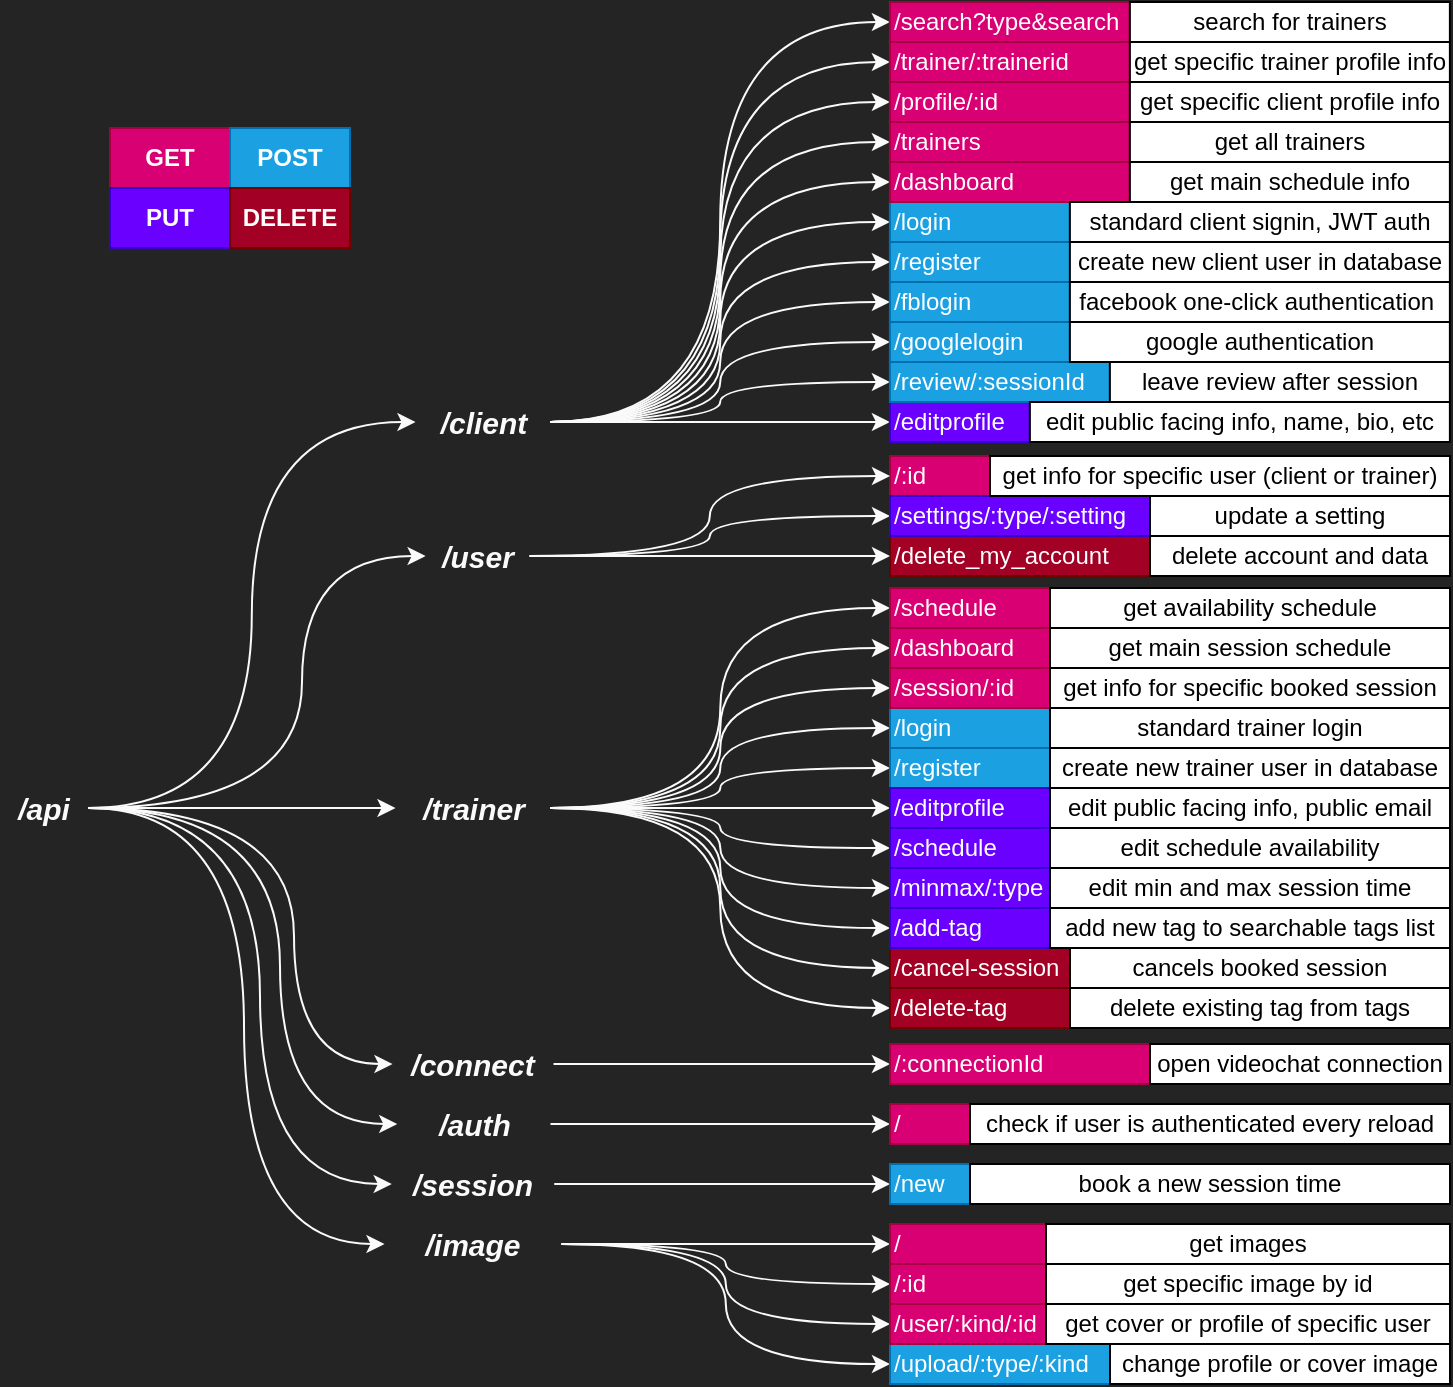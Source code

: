<mxfile version="14.3.1" type="device"><diagram id="_b6mAafHhBRcgUa9FQGY" name="Page-1"><mxGraphModel dx="1006" dy="622" grid="0" gridSize="10" guides="1" tooltips="1" connect="1" arrows="1" fold="1" page="1" pageScale="1" pageWidth="850" pageHeight="1100" background="#242424" math="0" shadow="0"><root><mxCell id="0"/><mxCell id="1" parent="0"/><mxCell id="f4Z9efih5A1VS7nQ4BNY-4" style="edgeStyle=orthogonalEdgeStyle;orthogonalLoop=1;jettySize=auto;html=1;entryX=0;entryY=0.5;entryDx=0;entryDy=0;curved=1;fontStyle=3;strokeColor=#FAFAFA;" parent="1" source="f4Z9efih5A1VS7nQ4BNY-1" target="f4Z9efih5A1VS7nQ4BNY-2" edge="1"><mxGeometry relative="1" as="geometry"/></mxCell><mxCell id="f4Z9efih5A1VS7nQ4BNY-38" style="edgeStyle=orthogonalEdgeStyle;curved=1;orthogonalLoop=1;jettySize=auto;html=1;entryX=0;entryY=0.5;entryDx=0;entryDy=0;fontStyle=3;strokeColor=#FAFAFA;" parent="1" source="f4Z9efih5A1VS7nQ4BNY-1" target="f4Z9efih5A1VS7nQ4BNY-37" edge="1"><mxGeometry relative="1" as="geometry"/></mxCell><mxCell id="f4Z9efih5A1VS7nQ4BNY-75" style="edgeStyle=orthogonalEdgeStyle;curved=1;orthogonalLoop=1;jettySize=auto;html=1;entryX=0;entryY=0.5;entryDx=0;entryDy=0;exitX=1;exitY=0.5;exitDx=0;exitDy=0;fontStyle=3;strokeColor=#FAFAFA;" parent="1" source="f4Z9efih5A1VS7nQ4BNY-1" target="f4Z9efih5A1VS7nQ4BNY-73" edge="1"><mxGeometry relative="1" as="geometry"><Array as="points"><mxPoint x="181" y="475"/><mxPoint x="181" y="603"/></Array></mxGeometry></mxCell><mxCell id="f4Z9efih5A1VS7nQ4BNY-82" style="edgeStyle=orthogonalEdgeStyle;curved=1;orthogonalLoop=1;jettySize=auto;html=1;entryX=0;entryY=0.5;entryDx=0;entryDy=0;exitX=1;exitY=0.5;exitDx=0;exitDy=0;fontStyle=3;strokeColor=#FAFAFA;" parent="1" source="f4Z9efih5A1VS7nQ4BNY-1" target="f4Z9efih5A1VS7nQ4BNY-77" edge="1"><mxGeometry relative="1" as="geometry"><Array as="points"><mxPoint x="164" y="475"/><mxPoint x="164" y="663"/></Array></mxGeometry></mxCell><mxCell id="f4Z9efih5A1VS7nQ4BNY-83" style="edgeStyle=orthogonalEdgeStyle;curved=1;orthogonalLoop=1;jettySize=auto;html=1;entryX=0;entryY=0.5;entryDx=0;entryDy=0;fontStyle=3;strokeColor=#FAFAFA;" parent="1" source="f4Z9efih5A1VS7nQ4BNY-1" target="f4Z9efih5A1VS7nQ4BNY-78" edge="1"><mxGeometry relative="1" as="geometry"><Array as="points"><mxPoint x="174" y="475"/><mxPoint x="174" y="633"/></Array></mxGeometry></mxCell><mxCell id="f4Z9efih5A1VS7nQ4BNY-85" style="edgeStyle=orthogonalEdgeStyle;curved=1;orthogonalLoop=1;jettySize=auto;html=1;entryX=0;entryY=0.5;entryDx=0;entryDy=0;exitX=1;exitY=0.5;exitDx=0;exitDy=0;fontStyle=3;strokeColor=#FAFAFA;" parent="1" source="f4Z9efih5A1VS7nQ4BNY-1" target="f4Z9efih5A1VS7nQ4BNY-84" edge="1"><mxGeometry relative="1" as="geometry"><Array as="points"><mxPoint x="156" y="475"/><mxPoint x="156" y="693"/></Array></mxGeometry></mxCell><mxCell id="f4Z9efih5A1VS7nQ4BNY-92" style="edgeStyle=orthogonalEdgeStyle;curved=1;orthogonalLoop=1;jettySize=auto;html=1;entryX=0;entryY=0.5;entryDx=0;entryDy=0;exitX=1;exitY=0.5;exitDx=0;exitDy=0;fontStyle=3;strokeColor=#FAFAFA;" parent="1" source="f4Z9efih5A1VS7nQ4BNY-1" target="f4Z9efih5A1VS7nQ4BNY-90" edge="1"><mxGeometry relative="1" as="geometry"><Array as="points"><mxPoint x="185" y="475"/><mxPoint x="185" y="349"/></Array></mxGeometry></mxCell><mxCell id="f4Z9efih5A1VS7nQ4BNY-1" value="/api" style="text;html=1;strokeColor=none;fillColor=none;align=center;verticalAlign=middle;whiteSpace=wrap;rounded=0;fontStyle=3;fontSize=15;fontColor=#FAFAFA;" parent="1" vertex="1"><mxGeometry x="34" y="465" width="44" height="20" as="geometry"/></mxCell><mxCell id="f4Z9efih5A1VS7nQ4BNY-7" style="edgeStyle=orthogonalEdgeStyle;curved=1;orthogonalLoop=1;jettySize=auto;html=1;entryX=0;entryY=0.5;entryDx=0;entryDy=0;strokeColor=#FAFAFA;" parent="1" source="f4Z9efih5A1VS7nQ4BNY-2" target="f4Z9efih5A1VS7nQ4BNY-6" edge="1"><mxGeometry relative="1" as="geometry"/></mxCell><mxCell id="f4Z9efih5A1VS7nQ4BNY-14" style="edgeStyle=orthogonalEdgeStyle;curved=1;orthogonalLoop=1;jettySize=auto;html=1;entryX=0;entryY=0.5;entryDx=0;entryDy=0;strokeColor=#FAFAFA;" parent="1" source="f4Z9efih5A1VS7nQ4BNY-2" target="f4Z9efih5A1VS7nQ4BNY-8" edge="1"><mxGeometry relative="1" as="geometry"/></mxCell><mxCell id="f4Z9efih5A1VS7nQ4BNY-17" style="edgeStyle=orthogonalEdgeStyle;curved=1;orthogonalLoop=1;jettySize=auto;html=1;entryX=0;entryY=0.5;entryDx=0;entryDy=0;strokeColor=#FAFAFA;" parent="1" source="f4Z9efih5A1VS7nQ4BNY-2" target="f4Z9efih5A1VS7nQ4BNY-9" edge="1"><mxGeometry relative="1" as="geometry"/></mxCell><mxCell id="f4Z9efih5A1VS7nQ4BNY-18" style="edgeStyle=orthogonalEdgeStyle;curved=1;orthogonalLoop=1;jettySize=auto;html=1;entryX=0;entryY=0.5;entryDx=0;entryDy=0;strokeColor=#FAFAFA;" parent="1" source="f4Z9efih5A1VS7nQ4BNY-2" target="f4Z9efih5A1VS7nQ4BNY-10" edge="1"><mxGeometry relative="1" as="geometry"/></mxCell><mxCell id="f4Z9efih5A1VS7nQ4BNY-19" style="edgeStyle=orthogonalEdgeStyle;curved=1;orthogonalLoop=1;jettySize=auto;html=1;entryX=0;entryY=0.5;entryDx=0;entryDy=0;strokeColor=#FAFAFA;" parent="1" source="f4Z9efih5A1VS7nQ4BNY-2" target="f4Z9efih5A1VS7nQ4BNY-12" edge="1"><mxGeometry relative="1" as="geometry"/></mxCell><mxCell id="f4Z9efih5A1VS7nQ4BNY-21" style="edgeStyle=orthogonalEdgeStyle;curved=1;orthogonalLoop=1;jettySize=auto;html=1;entryX=0;entryY=0.5;entryDx=0;entryDy=0;strokeColor=#FAFAFA;" parent="1" source="f4Z9efih5A1VS7nQ4BNY-2" target="f4Z9efih5A1VS7nQ4BNY-20" edge="1"><mxGeometry relative="1" as="geometry"/></mxCell><mxCell id="f4Z9efih5A1VS7nQ4BNY-29" style="edgeStyle=orthogonalEdgeStyle;curved=1;orthogonalLoop=1;jettySize=auto;html=1;entryX=0;entryY=0.5;entryDx=0;entryDy=0;strokeColor=#FAFAFA;" parent="1" source="f4Z9efih5A1VS7nQ4BNY-2" target="f4Z9efih5A1VS7nQ4BNY-22" edge="1"><mxGeometry relative="1" as="geometry"/></mxCell><mxCell id="f4Z9efih5A1VS7nQ4BNY-30" style="edgeStyle=orthogonalEdgeStyle;curved=1;orthogonalLoop=1;jettySize=auto;html=1;entryX=0;entryY=0.5;entryDx=0;entryDy=0;strokeColor=#FAFAFA;" parent="1" source="f4Z9efih5A1VS7nQ4BNY-2" target="f4Z9efih5A1VS7nQ4BNY-23" edge="1"><mxGeometry relative="1" as="geometry"/></mxCell><mxCell id="f4Z9efih5A1VS7nQ4BNY-31" style="edgeStyle=orthogonalEdgeStyle;curved=1;orthogonalLoop=1;jettySize=auto;html=1;entryX=0;entryY=0.5;entryDx=0;entryDy=0;strokeColor=#FAFAFA;" parent="1" source="f4Z9efih5A1VS7nQ4BNY-2" target="f4Z9efih5A1VS7nQ4BNY-24" edge="1"><mxGeometry relative="1" as="geometry"/></mxCell><mxCell id="f4Z9efih5A1VS7nQ4BNY-33" style="edgeStyle=orthogonalEdgeStyle;curved=1;orthogonalLoop=1;jettySize=auto;html=1;entryX=0;entryY=0.5;entryDx=0;entryDy=0;strokeColor=#FAFAFA;" parent="1" source="f4Z9efih5A1VS7nQ4BNY-2" target="f4Z9efih5A1VS7nQ4BNY-26" edge="1"><mxGeometry relative="1" as="geometry"/></mxCell><mxCell id="f4Z9efih5A1VS7nQ4BNY-34" style="edgeStyle=orthogonalEdgeStyle;curved=1;orthogonalLoop=1;jettySize=auto;html=1;entryX=0;entryY=0.5;entryDx=0;entryDy=0;strokeColor=#FAFAFA;" parent="1" source="f4Z9efih5A1VS7nQ4BNY-2" target="f4Z9efih5A1VS7nQ4BNY-27" edge="1"><mxGeometry relative="1" as="geometry"/></mxCell><mxCell id="f4Z9efih5A1VS7nQ4BNY-2" value="/client" style="text;html=1;strokeColor=none;fillColor=none;align=center;verticalAlign=middle;whiteSpace=wrap;rounded=0;fontStyle=3;fontSize=15;fontColor=#FAFAFA;" parent="1" vertex="1"><mxGeometry x="241.75" y="272" width="67.5" height="20" as="geometry"/></mxCell><mxCell id="f4Z9efih5A1VS7nQ4BNY-6" value="/login" style="text;html=1;strokeColor=#006EAF;fillColor=#1ba1e2;align=left;verticalAlign=middle;whiteSpace=wrap;rounded=0;fontColor=#ffffff;" parent="1" vertex="1"><mxGeometry x="478.94" y="172" width="90" height="20" as="geometry"/></mxCell><mxCell id="f4Z9efih5A1VS7nQ4BNY-8" value="/register" style="text;html=1;strokeColor=#006EAF;fillColor=#1ba1e2;align=left;verticalAlign=middle;whiteSpace=wrap;rounded=0;fontColor=#ffffff;" parent="1" vertex="1"><mxGeometry x="478.94" y="192" width="100" height="20" as="geometry"/></mxCell><mxCell id="f4Z9efih5A1VS7nQ4BNY-9" value="/fblogin" style="text;html=1;strokeColor=#006EAF;fillColor=#1ba1e2;align=left;verticalAlign=middle;whiteSpace=wrap;rounded=0;fontColor=#ffffff;" parent="1" vertex="1"><mxGeometry x="478.94" y="212" width="90" height="20" as="geometry"/></mxCell><mxCell id="f4Z9efih5A1VS7nQ4BNY-10" value="/googlelogin" style="text;html=1;strokeColor=#006EAF;fillColor=#1ba1e2;align=left;verticalAlign=middle;whiteSpace=wrap;rounded=0;fontColor=#ffffff;" parent="1" vertex="1"><mxGeometry x="478.94" y="232" width="90" height="20" as="geometry"/></mxCell><mxCell id="f4Z9efih5A1VS7nQ4BNY-12" value="/trainers" style="text;html=1;strokeColor=#A50040;fillColor=#d80073;align=left;verticalAlign=middle;whiteSpace=wrap;rounded=0;fontColor=#ffffff;" parent="1" vertex="1"><mxGeometry x="478.94" y="132" width="120" height="20" as="geometry"/></mxCell><mxCell id="f4Z9efih5A1VS7nQ4BNY-20" value="/trainer/:trainerid" style="text;html=1;strokeColor=#A50040;fillColor=#d80073;align=left;verticalAlign=middle;whiteSpace=wrap;rounded=0;fontColor=#ffffff;" parent="1" vertex="1"><mxGeometry x="478.94" y="92" width="120" height="20" as="geometry"/></mxCell><mxCell id="f4Z9efih5A1VS7nQ4BNY-22" value="/profile/:id" style="text;html=1;strokeColor=#A50040;fillColor=#d80073;align=left;verticalAlign=middle;whiteSpace=wrap;rounded=0;fontColor=#ffffff;" parent="1" vertex="1"><mxGeometry x="478.94" y="112" width="120" height="20" as="geometry"/></mxCell><mxCell id="f4Z9efih5A1VS7nQ4BNY-23" value="/editprofile" style="text;html=1;strokeColor=#3700CC;fillColor=#6a00ff;align=left;verticalAlign=middle;whiteSpace=wrap;rounded=0;fontColor=#ffffff;" parent="1" vertex="1"><mxGeometry x="478.94" y="272" width="70" height="20" as="geometry"/></mxCell><mxCell id="f4Z9efih5A1VS7nQ4BNY-24" value="/dashboard" style="text;html=1;strokeColor=#A50040;fillColor=#d80073;align=left;verticalAlign=middle;whiteSpace=wrap;rounded=0;fontColor=#ffffff;" parent="1" vertex="1"><mxGeometry x="478.94" y="152" width="120" height="20" as="geometry"/></mxCell><mxCell id="f4Z9efih5A1VS7nQ4BNY-26" value="/search?type&amp;amp;search" style="text;html=1;strokeColor=#A50040;fillColor=#d80073;align=left;verticalAlign=middle;whiteSpace=wrap;rounded=0;fontColor=#ffffff;" parent="1" vertex="1"><mxGeometry x="478.94" y="72" width="120" height="20" as="geometry"/></mxCell><mxCell id="f4Z9efih5A1VS7nQ4BNY-27" value="/review/:sessionId" style="text;html=1;strokeColor=#006EAF;fillColor=#1ba1e2;align=left;verticalAlign=middle;whiteSpace=wrap;rounded=0;fontColor=#ffffff;" parent="1" vertex="1"><mxGeometry x="478.94" y="252" width="110" height="20" as="geometry"/></mxCell><mxCell id="f4Z9efih5A1VS7nQ4BNY-53" style="edgeStyle=orthogonalEdgeStyle;curved=1;orthogonalLoop=1;jettySize=auto;html=1;entryX=0;entryY=0.5;entryDx=0;entryDy=0;strokeColor=#FAFAFA;" parent="1" source="f4Z9efih5A1VS7nQ4BNY-37" target="f4Z9efih5A1VS7nQ4BNY-40" edge="1"><mxGeometry relative="1" as="geometry"/></mxCell><mxCell id="f4Z9efih5A1VS7nQ4BNY-59" style="edgeStyle=orthogonalEdgeStyle;curved=1;orthogonalLoop=1;jettySize=auto;html=1;entryX=0;entryY=0.5;entryDx=0;entryDy=0;strokeColor=#FAFAFA;" parent="1" source="f4Z9efih5A1VS7nQ4BNY-37" target="f4Z9efih5A1VS7nQ4BNY-39" edge="1"><mxGeometry relative="1" as="geometry"/></mxCell><mxCell id="f4Z9efih5A1VS7nQ4BNY-60" style="edgeStyle=orthogonalEdgeStyle;curved=1;orthogonalLoop=1;jettySize=auto;html=1;entryX=0;entryY=0.5;entryDx=0;entryDy=0;strokeColor=#FAFAFA;" parent="1" source="f4Z9efih5A1VS7nQ4BNY-37" target="f4Z9efih5A1VS7nQ4BNY-46" edge="1"><mxGeometry relative="1" as="geometry"/></mxCell><mxCell id="f4Z9efih5A1VS7nQ4BNY-61" style="edgeStyle=orthogonalEdgeStyle;curved=1;orthogonalLoop=1;jettySize=auto;html=1;entryX=0;entryY=0.5;entryDx=0;entryDy=0;strokeColor=#FAFAFA;" parent="1" source="f4Z9efih5A1VS7nQ4BNY-37" target="f4Z9efih5A1VS7nQ4BNY-49" edge="1"><mxGeometry relative="1" as="geometry"/></mxCell><mxCell id="f4Z9efih5A1VS7nQ4BNY-62" style="edgeStyle=orthogonalEdgeStyle;curved=1;orthogonalLoop=1;jettySize=auto;html=1;entryX=0;entryY=0.5;entryDx=0;entryDy=0;strokeColor=#FAFAFA;" parent="1" source="f4Z9efih5A1VS7nQ4BNY-37" target="f4Z9efih5A1VS7nQ4BNY-50" edge="1"><mxGeometry relative="1" as="geometry"/></mxCell><mxCell id="f4Z9efih5A1VS7nQ4BNY-64" style="edgeStyle=orthogonalEdgeStyle;curved=1;orthogonalLoop=1;jettySize=auto;html=1;entryX=0;entryY=0.5;entryDx=0;entryDy=0;strokeColor=#FAFAFA;" parent="1" source="f4Z9efih5A1VS7nQ4BNY-37" target="f4Z9efih5A1VS7nQ4BNY-55" edge="1"><mxGeometry relative="1" as="geometry"/></mxCell><mxCell id="f4Z9efih5A1VS7nQ4BNY-66" style="edgeStyle=orthogonalEdgeStyle;curved=1;orthogonalLoop=1;jettySize=auto;html=1;entryX=0;entryY=0.5;entryDx=0;entryDy=0;strokeColor=#FAFAFA;" parent="1" source="f4Z9efih5A1VS7nQ4BNY-37" target="f4Z9efih5A1VS7nQ4BNY-57" edge="1"><mxGeometry relative="1" as="geometry"/></mxCell><mxCell id="f4Z9efih5A1VS7nQ4BNY-67" style="edgeStyle=orthogonalEdgeStyle;curved=1;orthogonalLoop=1;jettySize=auto;html=1;entryX=0;entryY=0.5;entryDx=0;entryDy=0;strokeColor=#FAFAFA;" parent="1" source="f4Z9efih5A1VS7nQ4BNY-37" target="f4Z9efih5A1VS7nQ4BNY-58" edge="1"><mxGeometry relative="1" as="geometry"/></mxCell><mxCell id="f4Z9efih5A1VS7nQ4BNY-68" style="edgeStyle=orthogonalEdgeStyle;curved=1;orthogonalLoop=1;jettySize=auto;html=1;entryX=0;entryY=0.5;entryDx=0;entryDy=0;strokeColor=#FAFAFA;" parent="1" source="f4Z9efih5A1VS7nQ4BNY-37" target="f4Z9efih5A1VS7nQ4BNY-44" edge="1"><mxGeometry relative="1" as="geometry"/></mxCell><mxCell id="f4Z9efih5A1VS7nQ4BNY-69" style="edgeStyle=orthogonalEdgeStyle;curved=1;orthogonalLoop=1;jettySize=auto;html=1;entryX=0;entryY=0.5;entryDx=0;entryDy=0;strokeColor=#FAFAFA;" parent="1" source="f4Z9efih5A1VS7nQ4BNY-37" target="f4Z9efih5A1VS7nQ4BNY-47" edge="1"><mxGeometry relative="1" as="geometry"/></mxCell><mxCell id="f4Z9efih5A1VS7nQ4BNY-70" style="edgeStyle=orthogonalEdgeStyle;curved=1;orthogonalLoop=1;jettySize=auto;html=1;entryX=0;entryY=0.5;entryDx=0;entryDy=0;strokeColor=#FAFAFA;" parent="1" source="f4Z9efih5A1VS7nQ4BNY-37" target="f4Z9efih5A1VS7nQ4BNY-43" edge="1"><mxGeometry relative="1" as="geometry"/></mxCell><mxCell id="f4Z9efih5A1VS7nQ4BNY-37" value="/trainer" style="text;html=1;strokeColor=none;fillColor=none;align=center;verticalAlign=middle;whiteSpace=wrap;rounded=0;fontStyle=3;fontSize=15;fontColor=#FAFAFA;" parent="1" vertex="1"><mxGeometry x="231.75" y="465" width="77.5" height="20" as="geometry"/></mxCell><mxCell id="f4Z9efih5A1VS7nQ4BNY-39" value="/login" style="text;html=1;strokeColor=#006EAF;fillColor=#1ba1e2;align=left;verticalAlign=middle;whiteSpace=wrap;rounded=0;fontColor=#ffffff;" parent="1" vertex="1"><mxGeometry x="479" y="425" width="80" height="20" as="geometry"/></mxCell><mxCell id="f4Z9efih5A1VS7nQ4BNY-40" value="/register" style="text;html=1;strokeColor=#006EAF;fillColor=#1ba1e2;align=left;verticalAlign=middle;whiteSpace=wrap;rounded=0;fontColor=#ffffff;" parent="1" vertex="1"><mxGeometry x="479" y="445" width="80" height="20" as="geometry"/></mxCell><mxCell id="f4Z9efih5A1VS7nQ4BNY-43" value="/session/:id" style="text;html=1;strokeColor=#A50040;fillColor=#d80073;align=left;verticalAlign=middle;whiteSpace=wrap;rounded=0;fontColor=#ffffff;" parent="1" vertex="1"><mxGeometry x="479" y="405" width="80" height="20" as="geometry"/></mxCell><mxCell id="f4Z9efih5A1VS7nQ4BNY-44" value="/schedule" style="text;html=1;strokeColor=#A50040;fillColor=#d80073;align=left;verticalAlign=middle;whiteSpace=wrap;rounded=0;fontColor=#ffffff;" parent="1" vertex="1"><mxGeometry x="479" y="365" width="80" height="20" as="geometry"/></mxCell><mxCell id="f4Z9efih5A1VS7nQ4BNY-46" value="/editprofile" style="text;html=1;strokeColor=#3700CC;fillColor=#6a00ff;align=left;verticalAlign=middle;whiteSpace=wrap;rounded=0;fontColor=#ffffff;" parent="1" vertex="1"><mxGeometry x="479" y="465" width="80" height="20" as="geometry"/></mxCell><mxCell id="f4Z9efih5A1VS7nQ4BNY-47" value="/dashboard" style="text;html=1;strokeColor=#A50040;fillColor=#d80073;align=left;verticalAlign=middle;whiteSpace=wrap;rounded=0;fontColor=#ffffff;" parent="1" vertex="1"><mxGeometry x="479" y="385" width="80" height="20" as="geometry"/></mxCell><mxCell id="f4Z9efih5A1VS7nQ4BNY-49" value="/schedule" style="text;html=1;strokeColor=#3700CC;fillColor=#6a00ff;align=left;verticalAlign=middle;whiteSpace=wrap;rounded=0;fontColor=#ffffff;" parent="1" vertex="1"><mxGeometry x="479" y="485" width="80" height="20" as="geometry"/></mxCell><mxCell id="f4Z9efih5A1VS7nQ4BNY-50" value="/minmax/:type" style="text;html=1;strokeColor=#3700CC;fillColor=#6a00ff;align=left;verticalAlign=middle;whiteSpace=wrap;rounded=0;fontColor=#ffffff;" parent="1" vertex="1"><mxGeometry x="479" y="505" width="80" height="20" as="geometry"/></mxCell><mxCell id="f4Z9efih5A1VS7nQ4BNY-51" value="/delete_my_account" style="text;html=1;align=left;verticalAlign=middle;whiteSpace=wrap;rounded=0;strokeColor=#6F0000;fillColor=#a20025;fontColor=#ffffff;" parent="1" vertex="1"><mxGeometry x="479" y="339" width="130" height="20" as="geometry"/></mxCell><mxCell id="f4Z9efih5A1VS7nQ4BNY-55" value="/cancel-session" style="text;html=1;align=left;verticalAlign=middle;whiteSpace=wrap;rounded=0;strokeColor=#6F0000;fillColor=#a20025;fontColor=#ffffff;" parent="1" vertex="1"><mxGeometry x="479" y="545" width="90" height="20" as="geometry"/></mxCell><mxCell id="f4Z9efih5A1VS7nQ4BNY-57" value="/add-tag" style="text;html=1;strokeColor=#3700CC;fillColor=#6a00ff;align=left;verticalAlign=middle;whiteSpace=wrap;rounded=0;fontColor=#ffffff;" parent="1" vertex="1"><mxGeometry x="479" y="525" width="80" height="20" as="geometry"/></mxCell><mxCell id="f4Z9efih5A1VS7nQ4BNY-58" value="/delete-tag" style="text;html=1;align=left;verticalAlign=middle;whiteSpace=wrap;rounded=0;strokeColor=#6F0000;fillColor=#a20025;fontColor=#ffffff;" parent="1" vertex="1"><mxGeometry x="479" y="565" width="90" height="20" as="geometry"/></mxCell><mxCell id="f4Z9efih5A1VS7nQ4BNY-76" style="edgeStyle=orthogonalEdgeStyle;curved=1;orthogonalLoop=1;jettySize=auto;html=1;entryX=0;entryY=0.5;entryDx=0;entryDy=0;strokeColor=#FAFAFA;" parent="1" source="f4Z9efih5A1VS7nQ4BNY-73" target="f4Z9efih5A1VS7nQ4BNY-74" edge="1"><mxGeometry relative="1" as="geometry"/></mxCell><mxCell id="f4Z9efih5A1VS7nQ4BNY-73" value="/connect" style="text;html=1;strokeColor=none;fillColor=none;align=center;verticalAlign=middle;whiteSpace=wrap;rounded=0;fontStyle=3;fontSize=15;fontColor=#FAFAFA;" parent="1" vertex="1"><mxGeometry x="230.25" y="593" width="80.5" height="20" as="geometry"/></mxCell><mxCell id="f4Z9efih5A1VS7nQ4BNY-74" value="/:connectionId" style="text;html=1;strokeColor=#A50040;fillColor=#d80073;align=left;verticalAlign=middle;whiteSpace=wrap;rounded=0;fontColor=#ffffff;" parent="1" vertex="1"><mxGeometry x="479" y="593" width="130" height="20" as="geometry"/></mxCell><mxCell id="f4Z9efih5A1VS7nQ4BNY-96" style="edgeStyle=orthogonalEdgeStyle;curved=1;orthogonalLoop=1;jettySize=auto;html=1;entryX=0;entryY=0.5;entryDx=0;entryDy=0;strokeColor=#FAFAFA;" parent="1" source="f4Z9efih5A1VS7nQ4BNY-77" target="f4Z9efih5A1VS7nQ4BNY-95" edge="1"><mxGeometry relative="1" as="geometry"/></mxCell><mxCell id="f4Z9efih5A1VS7nQ4BNY-77" value="/session" style="text;html=1;strokeColor=none;fillColor=none;align=center;verticalAlign=middle;whiteSpace=wrap;rounded=0;fontStyle=3;fontSize=15;fontColor=#FAFAFA;" parent="1" vertex="1"><mxGeometry x="229.87" y="653" width="81.25" height="20" as="geometry"/></mxCell><mxCell id="f4Z9efih5A1VS7nQ4BNY-88" style="edgeStyle=orthogonalEdgeStyle;curved=1;orthogonalLoop=1;jettySize=auto;html=1;strokeColor=#FAFAFA;" parent="1" source="f4Z9efih5A1VS7nQ4BNY-78" target="f4Z9efih5A1VS7nQ4BNY-87" edge="1"><mxGeometry relative="1" as="geometry"/></mxCell><mxCell id="f4Z9efih5A1VS7nQ4BNY-78" value="/auth" style="text;html=1;strokeColor=none;fillColor=none;align=center;verticalAlign=middle;whiteSpace=wrap;rounded=0;fontStyle=3;fontSize=15;fontColor=#FAFAFA;" parent="1" vertex="1"><mxGeometry x="232.62" y="623" width="76.63" height="20" as="geometry"/></mxCell><mxCell id="f4Z9efih5A1VS7nQ4BNY-101" style="edgeStyle=orthogonalEdgeStyle;curved=1;orthogonalLoop=1;jettySize=auto;html=1;entryX=0;entryY=0.5;entryDx=0;entryDy=0;strokeColor=#FAFAFA;" parent="1" source="f4Z9efih5A1VS7nQ4BNY-84" target="f4Z9efih5A1VS7nQ4BNY-97" edge="1"><mxGeometry relative="1" as="geometry"/></mxCell><mxCell id="f4Z9efih5A1VS7nQ4BNY-102" style="edgeStyle=orthogonalEdgeStyle;curved=1;orthogonalLoop=1;jettySize=auto;html=1;entryX=0;entryY=0.5;entryDx=0;entryDy=0;strokeColor=#FAFAFA;" parent="1" source="f4Z9efih5A1VS7nQ4BNY-84" target="f4Z9efih5A1VS7nQ4BNY-98" edge="1"><mxGeometry relative="1" as="geometry"/></mxCell><mxCell id="f4Z9efih5A1VS7nQ4BNY-103" style="edgeStyle=orthogonalEdgeStyle;curved=1;orthogonalLoop=1;jettySize=auto;html=1;entryX=0;entryY=0.5;entryDx=0;entryDy=0;strokeColor=#FAFAFA;" parent="1" source="f4Z9efih5A1VS7nQ4BNY-84" target="f4Z9efih5A1VS7nQ4BNY-99" edge="1"><mxGeometry relative="1" as="geometry"/></mxCell><mxCell id="f4Z9efih5A1VS7nQ4BNY-104" style="edgeStyle=orthogonalEdgeStyle;curved=1;orthogonalLoop=1;jettySize=auto;html=1;entryX=0;entryY=0.5;entryDx=0;entryDy=0;strokeColor=#FAFAFA;" parent="1" source="f4Z9efih5A1VS7nQ4BNY-84" target="f4Z9efih5A1VS7nQ4BNY-100" edge="1"><mxGeometry relative="1" as="geometry"/></mxCell><mxCell id="f4Z9efih5A1VS7nQ4BNY-84" value="/image" style="text;html=1;strokeColor=none;fillColor=none;align=center;verticalAlign=middle;whiteSpace=wrap;rounded=0;fontStyle=3;fontSize=15;fontColor=#FAFAFA;" parent="1" vertex="1"><mxGeometry x="226.25" y="683" width="88.5" height="20" as="geometry"/></mxCell><mxCell id="f4Z9efih5A1VS7nQ4BNY-87" value="/" style="text;html=1;strokeColor=#A50040;fillColor=#d80073;align=left;verticalAlign=middle;whiteSpace=wrap;rounded=0;fontColor=#ffffff;" parent="1" vertex="1"><mxGeometry x="479" y="623" width="40" height="20" as="geometry"/></mxCell><mxCell id="f4Z9efih5A1VS7nQ4BNY-89" value="/:id" style="text;html=1;strokeColor=#A50040;fillColor=#d80073;align=left;verticalAlign=middle;whiteSpace=wrap;rounded=0;fontColor=#ffffff;" parent="1" vertex="1"><mxGeometry x="479" y="299" width="50" height="20" as="geometry"/></mxCell><mxCell id="f4Z9efih5A1VS7nQ4BNY-91" style="edgeStyle=orthogonalEdgeStyle;curved=1;orthogonalLoop=1;jettySize=auto;html=1;entryX=0;entryY=0.5;entryDx=0;entryDy=0;strokeColor=#FAFAFA;" parent="1" source="f4Z9efih5A1VS7nQ4BNY-90" target="f4Z9efih5A1VS7nQ4BNY-89" edge="1"><mxGeometry relative="1" as="geometry"/></mxCell><mxCell id="f4Z9efih5A1VS7nQ4BNY-94" style="edgeStyle=orthogonalEdgeStyle;curved=1;orthogonalLoop=1;jettySize=auto;html=1;entryX=0;entryY=0.5;entryDx=0;entryDy=0;strokeColor=#FAFAFA;" parent="1" source="f4Z9efih5A1VS7nQ4BNY-90" target="f4Z9efih5A1VS7nQ4BNY-93" edge="1"><mxGeometry relative="1" as="geometry"/></mxCell><mxCell id="f4Z9efih5A1VS7nQ4BNY-90" value="/user" style="text;html=1;strokeColor=none;fillColor=none;align=center;verticalAlign=middle;whiteSpace=wrap;rounded=0;fontStyle=3;fontSize=15;fontColor=#FAFAFA;" parent="1" vertex="1"><mxGeometry x="246.81" y="339" width="52" height="20" as="geometry"/></mxCell><mxCell id="f4Z9efih5A1VS7nQ4BNY-93" value="/settings/:type/:setting" style="text;html=1;strokeColor=#3700CC;fillColor=#6a00ff;align=left;verticalAlign=middle;whiteSpace=wrap;rounded=0;fontColor=#ffffff;" parent="1" vertex="1"><mxGeometry x="479" y="319" width="130" height="20" as="geometry"/></mxCell><mxCell id="f4Z9efih5A1VS7nQ4BNY-95" value="/new" style="text;html=1;strokeColor=#006EAF;fillColor=#1ba1e2;align=left;verticalAlign=middle;whiteSpace=wrap;rounded=0;fontColor=#ffffff;" parent="1" vertex="1"><mxGeometry x="479" y="653" width="40" height="20" as="geometry"/></mxCell><mxCell id="f4Z9efih5A1VS7nQ4BNY-97" value="/upload/:type/:kind" style="text;html=1;strokeColor=#006EAF;fillColor=#1ba1e2;align=left;verticalAlign=middle;whiteSpace=wrap;rounded=0;fontColor=#ffffff;" parent="1" vertex="1"><mxGeometry x="479" y="743" width="110" height="20" as="geometry"/></mxCell><mxCell id="f4Z9efih5A1VS7nQ4BNY-98" value="/" style="text;html=1;strokeColor=#A50040;fillColor=#d80073;align=left;verticalAlign=middle;whiteSpace=wrap;rounded=0;fontColor=#ffffff;" parent="1" vertex="1"><mxGeometry x="479" y="683" width="80" height="20" as="geometry"/></mxCell><mxCell id="f4Z9efih5A1VS7nQ4BNY-99" value="/:id" style="text;html=1;strokeColor=#A50040;fillColor=#d80073;align=left;verticalAlign=middle;whiteSpace=wrap;rounded=0;fontColor=#ffffff;" parent="1" vertex="1"><mxGeometry x="479" y="703" width="80" height="20" as="geometry"/></mxCell><mxCell id="f4Z9efih5A1VS7nQ4BNY-100" value="/user/:kind/:id" style="text;html=1;strokeColor=#A50040;fillColor=#d80073;align=left;verticalAlign=middle;whiteSpace=wrap;rounded=0;fontColor=#ffffff;" parent="1" vertex="1"><mxGeometry x="479" y="723" width="78" height="20" as="geometry"/></mxCell><mxCell id="JREwIA8ERKGWoNtXHHjg-1" value="standard client signin, JWT auth" style="rounded=0;whiteSpace=wrap;html=1;align=center;" parent="1" vertex="1"><mxGeometry x="568.94" y="172" width="190" height="20" as="geometry"/></mxCell><mxCell id="JREwIA8ERKGWoNtXHHjg-2" value="create new client user in database" style="rounded=0;whiteSpace=wrap;html=1;align=center;" parent="1" vertex="1"><mxGeometry x="568.94" y="192" width="190" height="20" as="geometry"/></mxCell><mxCell id="JREwIA8ERKGWoNtXHHjg-3" value="facebook one-click authentication&amp;nbsp;" style="rounded=0;whiteSpace=wrap;html=1;align=center;" parent="1" vertex="1"><mxGeometry x="568.94" y="212" width="190" height="20" as="geometry"/></mxCell><mxCell id="JREwIA8ERKGWoNtXHHjg-4" value="google authentication" style="rounded=0;whiteSpace=wrap;html=1;align=center;" parent="1" vertex="1"><mxGeometry x="568.94" y="232" width="190" height="20" as="geometry"/></mxCell><mxCell id="JREwIA8ERKGWoNtXHHjg-5" value="edit public facing info, name, bio, etc" style="rounded=0;whiteSpace=wrap;html=1;align=center;" parent="1" vertex="1"><mxGeometry x="548.94" y="272" width="210" height="20" as="geometry"/></mxCell><mxCell id="JREwIA8ERKGWoNtXHHjg-6" value="search for trainers" style="rounded=0;whiteSpace=wrap;html=1;align=center;" parent="1" vertex="1"><mxGeometry x="598.94" y="72" width="160" height="20" as="geometry"/></mxCell><mxCell id="JREwIA8ERKGWoNtXHHjg-9" value="leave review after session" style="rounded=0;whiteSpace=wrap;html=1;align=center;" parent="1" vertex="1"><mxGeometry x="588.94" y="252" width="170" height="20" as="geometry"/></mxCell><mxCell id="JREwIA8ERKGWoNtXHHjg-11" value="get specific trainer profile info" style="rounded=0;whiteSpace=wrap;html=1;align=center;" parent="1" vertex="1"><mxGeometry x="598.94" y="92" width="160" height="20" as="geometry"/></mxCell><mxCell id="JREwIA8ERKGWoNtXHHjg-12" value="get specific client profile info" style="rounded=0;whiteSpace=wrap;html=1;align=center;" parent="1" vertex="1"><mxGeometry x="598.94" y="112" width="160" height="20" as="geometry"/></mxCell><mxCell id="JREwIA8ERKGWoNtXHHjg-13" value="get all trainers" style="rounded=0;whiteSpace=wrap;html=1;align=center;" parent="1" vertex="1"><mxGeometry x="598.94" y="132" width="160" height="20" as="geometry"/></mxCell><mxCell id="JREwIA8ERKGWoNtXHHjg-14" value="get main schedule info" style="rounded=0;whiteSpace=wrap;html=1;align=center;" parent="1" vertex="1"><mxGeometry x="598.94" y="152" width="160" height="20" as="geometry"/></mxCell><mxCell id="JREwIA8ERKGWoNtXHHjg-16" value="standard trainer login&lt;span style=&quot;font-family: &amp;quot;helvetica&amp;quot; , &amp;quot;arial&amp;quot; , sans-serif ; font-size: 0px ; white-space: nowrap&quot;&gt;%3CmxGraphModel%3E%3Croot%3E%3CmxCell%20id%3D%220%22%2F%3E%3CmxCell%20id%3D%221%22%20parent%3D%220%22%2F%3E%3CmxCell%20id%3D%222%22%20value%3D%22get%20main%20schedule%20info%22%20style%3D%22rounded%3D0%3BwhiteSpace%3Dwrap%3Bhtml%3D1%3Balign%3Dleft%3B%22%20vertex%3D%221%22%20parent%3D%221%22%3E%3CmxGeometry%20x%3D%22510%22%20y%3D%22290%22%20width%3D%22210%22%20height%3D%2220%22%20as%3D%22geometry%22%2F%3E%3C%2FmxCell%3E%3C%2Froot%3E%3C%2FmxGraphModel%3E&lt;/span&gt;" style="rounded=0;whiteSpace=wrap;html=1;align=center;" parent="1" vertex="1"><mxGeometry x="559" y="425" width="200" height="20" as="geometry"/></mxCell><mxCell id="JREwIA8ERKGWoNtXHHjg-17" value="create new trainer user in database" style="rounded=0;whiteSpace=wrap;html=1;align=center;" parent="1" vertex="1"><mxGeometry x="559" y="445" width="200" height="20" as="geometry"/></mxCell><mxCell id="JREwIA8ERKGWoNtXHHjg-18" value="edit public facing info, public email" style="rounded=0;whiteSpace=wrap;html=1;align=center;" parent="1" vertex="1"><mxGeometry x="559" y="465" width="200" height="20" as="geometry"/></mxCell><mxCell id="JREwIA8ERKGWoNtXHHjg-19" value="edit schedule availability" style="rounded=0;whiteSpace=wrap;html=1;align=center;" parent="1" vertex="1"><mxGeometry x="559" y="485" width="200" height="20" as="geometry"/></mxCell><mxCell id="JREwIA8ERKGWoNtXHHjg-20" value="edit min and max session time" style="rounded=0;whiteSpace=wrap;html=1;align=center;" parent="1" vertex="1"><mxGeometry x="559" y="505" width="200" height="20" as="geometry"/></mxCell><mxCell id="JREwIA8ERKGWoNtXHHjg-21" value="delete account and data" style="rounded=0;whiteSpace=wrap;html=1;align=center;" parent="1" vertex="1"><mxGeometry x="609" y="339" width="150" height="20" as="geometry"/></mxCell><mxCell id="JREwIA8ERKGWoNtXHHjg-22" value="cancels booked session" style="rounded=0;whiteSpace=wrap;html=1;align=center;" parent="1" vertex="1"><mxGeometry x="569" y="545" width="190" height="20" as="geometry"/></mxCell><mxCell id="JREwIA8ERKGWoNtXHHjg-24" value="add new tag to searchable tags list" style="rounded=0;whiteSpace=wrap;html=1;align=center;" parent="1" vertex="1"><mxGeometry x="559" y="525" width="200" height="20" as="geometry"/></mxCell><mxCell id="JREwIA8ERKGWoNtXHHjg-25" value="delete existing tag from tags" style="rounded=0;whiteSpace=wrap;html=1;align=center;" parent="1" vertex="1"><mxGeometry x="569" y="565" width="190" height="20" as="geometry"/></mxCell><mxCell id="JREwIA8ERKGWoNtXHHjg-26" value="get availability schedule" style="rounded=0;whiteSpace=wrap;html=1;align=center;" parent="1" vertex="1"><mxGeometry x="559" y="365" width="200" height="20" as="geometry"/></mxCell><mxCell id="JREwIA8ERKGWoNtXHHjg-27" value="get main session schedule" style="rounded=0;whiteSpace=wrap;html=1;align=center;" parent="1" vertex="1"><mxGeometry x="559" y="385" width="200" height="20" as="geometry"/></mxCell><mxCell id="JREwIA8ERKGWoNtXHHjg-28" value="get info for specific booked session" style="rounded=0;whiteSpace=wrap;html=1;align=center;" parent="1" vertex="1"><mxGeometry x="559" y="405" width="200" height="20" as="geometry"/></mxCell><mxCell id="JREwIA8ERKGWoNtXHHjg-31" value="update a setting" style="rounded=0;whiteSpace=wrap;html=1;align=center;" parent="1" vertex="1"><mxGeometry x="609" y="319" width="150" height="20" as="geometry"/></mxCell><mxCell id="JREwIA8ERKGWoNtXHHjg-32" value="get info for specific user (client or trainer)" style="rounded=0;whiteSpace=wrap;html=1;align=center;" parent="1" vertex="1"><mxGeometry x="529" y="299" width="230" height="20" as="geometry"/></mxCell><mxCell id="JREwIA8ERKGWoNtXHHjg-33" value="open videochat connection" style="rounded=0;whiteSpace=wrap;html=1;align=center;" parent="1" vertex="1"><mxGeometry x="609" y="593" width="150" height="20" as="geometry"/></mxCell><mxCell id="JREwIA8ERKGWoNtXHHjg-34" value="check if user is authenticated every reload" style="rounded=0;whiteSpace=wrap;html=1;align=center;" parent="1" vertex="1"><mxGeometry x="519" y="623" width="240" height="20" as="geometry"/></mxCell><mxCell id="JREwIA8ERKGWoNtXHHjg-35" value="book a new session time" style="rounded=0;whiteSpace=wrap;html=1;align=center;" parent="1" vertex="1"><mxGeometry x="519" y="653" width="240" height="20" as="geometry"/></mxCell><mxCell id="JREwIA8ERKGWoNtXHHjg-36" value="change profile or cover image" style="rounded=0;whiteSpace=wrap;html=1;align=center;" parent="1" vertex="1"><mxGeometry x="589" y="743" width="170" height="20" as="geometry"/></mxCell><mxCell id="JREwIA8ERKGWoNtXHHjg-37" value="get images" style="rounded=0;whiteSpace=wrap;html=1;align=center;" parent="1" vertex="1"><mxGeometry x="557" y="683" width="202" height="20" as="geometry"/></mxCell><mxCell id="JREwIA8ERKGWoNtXHHjg-39" value="get cover or profile of specific user" style="rounded=0;whiteSpace=wrap;html=1;align=center;" parent="1" vertex="1"><mxGeometry x="557" y="723" width="202" height="20" as="geometry"/></mxCell><mxCell id="mGfDF36Ph6FOBpLyGHf_-6" style="edgeStyle=orthogonalEdgeStyle;curved=1;orthogonalLoop=1;jettySize=auto;html=1;entryX=0;entryY=0.5;entryDx=0;entryDy=0;exitX=1;exitY=0.5;exitDx=0;exitDy=0;strokeColor=#FAFAFA;" parent="1" source="f4Z9efih5A1VS7nQ4BNY-90" target="f4Z9efih5A1VS7nQ4BNY-51" edge="1"><mxGeometry relative="1" as="geometry"><mxPoint x="302" y="349" as="sourcePoint"/><mxPoint x="489" y="339" as="targetPoint"/></mxGeometry></mxCell><mxCell id="mGfDF36Ph6FOBpLyGHf_-8" value="GET" style="rounded=0;whiteSpace=wrap;html=1;fillColor=#d80073;strokeColor=#A50040;fontColor=#ffffff;fontStyle=1" parent="1" vertex="1"><mxGeometry x="89" y="135" width="60" height="30" as="geometry"/></mxCell><mxCell id="mGfDF36Ph6FOBpLyGHf_-9" value="POST" style="rounded=0;whiteSpace=wrap;html=1;fillColor=#1ba1e2;strokeColor=#006EAF;fontColor=#ffffff;fontStyle=1" parent="1" vertex="1"><mxGeometry x="149" y="135" width="60" height="30" as="geometry"/></mxCell><mxCell id="mGfDF36Ph6FOBpLyGHf_-10" value="PUT" style="rounded=0;whiteSpace=wrap;html=1;fillColor=#6a00ff;strokeColor=#3700CC;fontColor=#ffffff;fontStyle=1" parent="1" vertex="1"><mxGeometry x="89" y="165" width="60" height="30" as="geometry"/></mxCell><mxCell id="mGfDF36Ph6FOBpLyGHf_-11" value="DELETE" style="rounded=0;whiteSpace=wrap;html=1;fillColor=#a20025;strokeColor=#6F0000;fontColor=#ffffff;fontStyle=1" parent="1" vertex="1"><mxGeometry x="149" y="165" width="60" height="30" as="geometry"/></mxCell><mxCell id="mGfDF36Ph6FOBpLyGHf_-14" value="get specific image by id" style="rounded=0;whiteSpace=wrap;html=1;align=center;" parent="1" vertex="1"><mxGeometry x="557" y="703" width="202" height="20" as="geometry"/></mxCell></root></mxGraphModel></diagram></mxfile>
